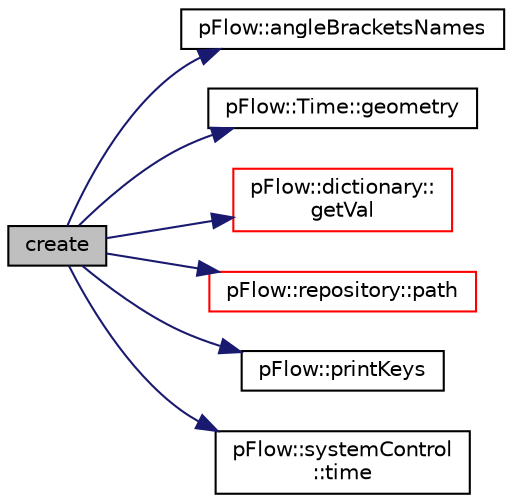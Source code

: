 digraph "create"
{
 // LATEX_PDF_SIZE
  edge [fontname="Helvetica",fontsize="10",labelfontname="Helvetica",labelfontsize="10"];
  node [fontname="Helvetica",fontsize="10",shape=record];
  rankdir="LR";
  Node1 [label="create",height=0.2,width=0.4,color="black", fillcolor="grey75", style="filled", fontcolor="black",tooltip=" "];
  Node1 -> Node2 [color="midnightblue",fontsize="10",style="solid",fontname="Helvetica"];
  Node2 [label="pFlow::angleBracketsNames",height=0.2,width=0.4,color="black", fillcolor="white", style="filled",URL="$namespacepFlow.html#af4e1df8908797640749fa02e2f5db7a7",tooltip="Output <w1,w2>"];
  Node1 -> Node3 [color="midnightblue",fontsize="10",style="solid",fontname="Helvetica"];
  Node3 [label="pFlow::Time::geometry",height=0.2,width=0.4,color="black", fillcolor="white", style="filled",URL="$classpFlow_1_1Time.html#a291fd7758f93ea5fa995f571b369b263",tooltip=" "];
  Node1 -> Node4 [color="midnightblue",fontsize="10",style="solid",fontname="Helvetica"];
  Node4 [label="pFlow::dictionary::\lgetVal",height=0.2,width=0.4,color="red", fillcolor="white", style="filled",URL="$classpFlow_1_1dictionary.html#a523bcff98ab38f3c5961e56eeb0b1d47",tooltip="get the value of data entry"];
  Node1 -> Node7 [color="midnightblue",fontsize="10",style="solid",fontname="Helvetica"];
  Node7 [label="pFlow::repository::path",height=0.2,width=0.4,color="red", fillcolor="white", style="filled",URL="$classpFlow_1_1repository.html#ae1921a7f20c43d1438221946e607c488",tooltip=" "];
  Node1 -> Node9 [color="midnightblue",fontsize="10",style="solid",fontname="Helvetica"];
  Node9 [label="pFlow::printKeys",height=0.2,width=0.4,color="black", fillcolor="white", style="filled",URL="$namespacepFlow.html#a9c4454c5f18c8245eaaebf2b4832eab0",tooltip=" "];
  Node1 -> Node10 [color="midnightblue",fontsize="10",style="solid",fontname="Helvetica"];
  Node10 [label="pFlow::systemControl\l::time",height=0.2,width=0.4,color="black", fillcolor="white", style="filled",URL="$classpFlow_1_1systemControl.html#a0d94096809fe3376b29a2a29ca11bb18",tooltip=" "];
}
